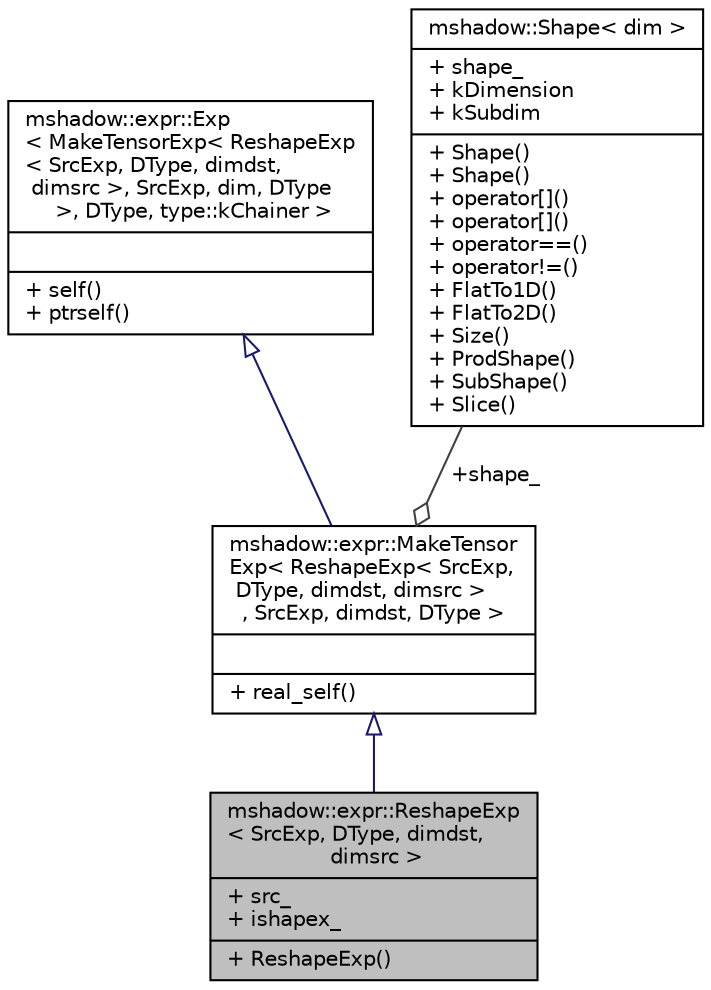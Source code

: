 digraph "mshadow::expr::ReshapeExp&lt; SrcExp, DType, dimdst, dimsrc &gt;"
{
 // LATEX_PDF_SIZE
  edge [fontname="Helvetica",fontsize="10",labelfontname="Helvetica",labelfontsize="10"];
  node [fontname="Helvetica",fontsize="10",shape=record];
  Node1 [label="{mshadow::expr::ReshapeExp\l\< SrcExp, DType, dimdst,\l dimsrc \>\n|+ src_\l+ ishapex_\l|+ ReshapeExp()\l}",height=0.2,width=0.4,color="black", fillcolor="grey75", style="filled", fontcolor="black",tooltip="reshape the content to another shape input: Tensor<Device,dimsrc>: ishape output: Tensor<Device,..."];
  Node2 -> Node1 [dir="back",color="midnightblue",fontsize="10",style="solid",arrowtail="onormal",fontname="Helvetica"];
  Node2 [label="{mshadow::expr::MakeTensor\lExp\< ReshapeExp\< SrcExp,\l DType, dimdst, dimsrc \>\l, SrcExp, dimdst, DType \>\n||+ real_self()\l}",height=0.2,width=0.4,color="black", fillcolor="white", style="filled",URL="$structmshadow_1_1expr_1_1MakeTensorExp.html",tooltip=" "];
  Node3 -> Node2 [dir="back",color="midnightblue",fontsize="10",style="solid",arrowtail="onormal",fontname="Helvetica"];
  Node3 [label="{mshadow::expr::Exp\l\< MakeTensorExp\< ReshapeExp\l\< SrcExp, DType, dimdst,\l dimsrc \>, SrcExp, dim, DType\l \>, DType, type::kChainer \>\n||+ self()\l+ ptrself()\l}",height=0.2,width=0.4,color="black", fillcolor="white", style="filled",URL="$structmshadow_1_1expr_1_1Exp.html",tooltip=" "];
  Node4 -> Node2 [color="grey25",fontsize="10",style="solid",label=" +shape_" ,arrowhead="odiamond",fontname="Helvetica"];
  Node4 [label="{mshadow::Shape\< dim \>\n|+ shape_\l+ kDimension\l+ kSubdim\l|+ Shape()\l+ Shape()\l+ operator[]()\l+ operator[]()\l+ operator==()\l+ operator!=()\l+ FlatTo1D()\l+ FlatTo2D()\l+ Size()\l+ ProdShape()\l+ SubShape()\l+ Slice()\l}",height=0.2,width=0.4,color="black", fillcolor="white", style="filled",URL="$structmshadow_1_1Shape.html",tooltip=" "];
}
